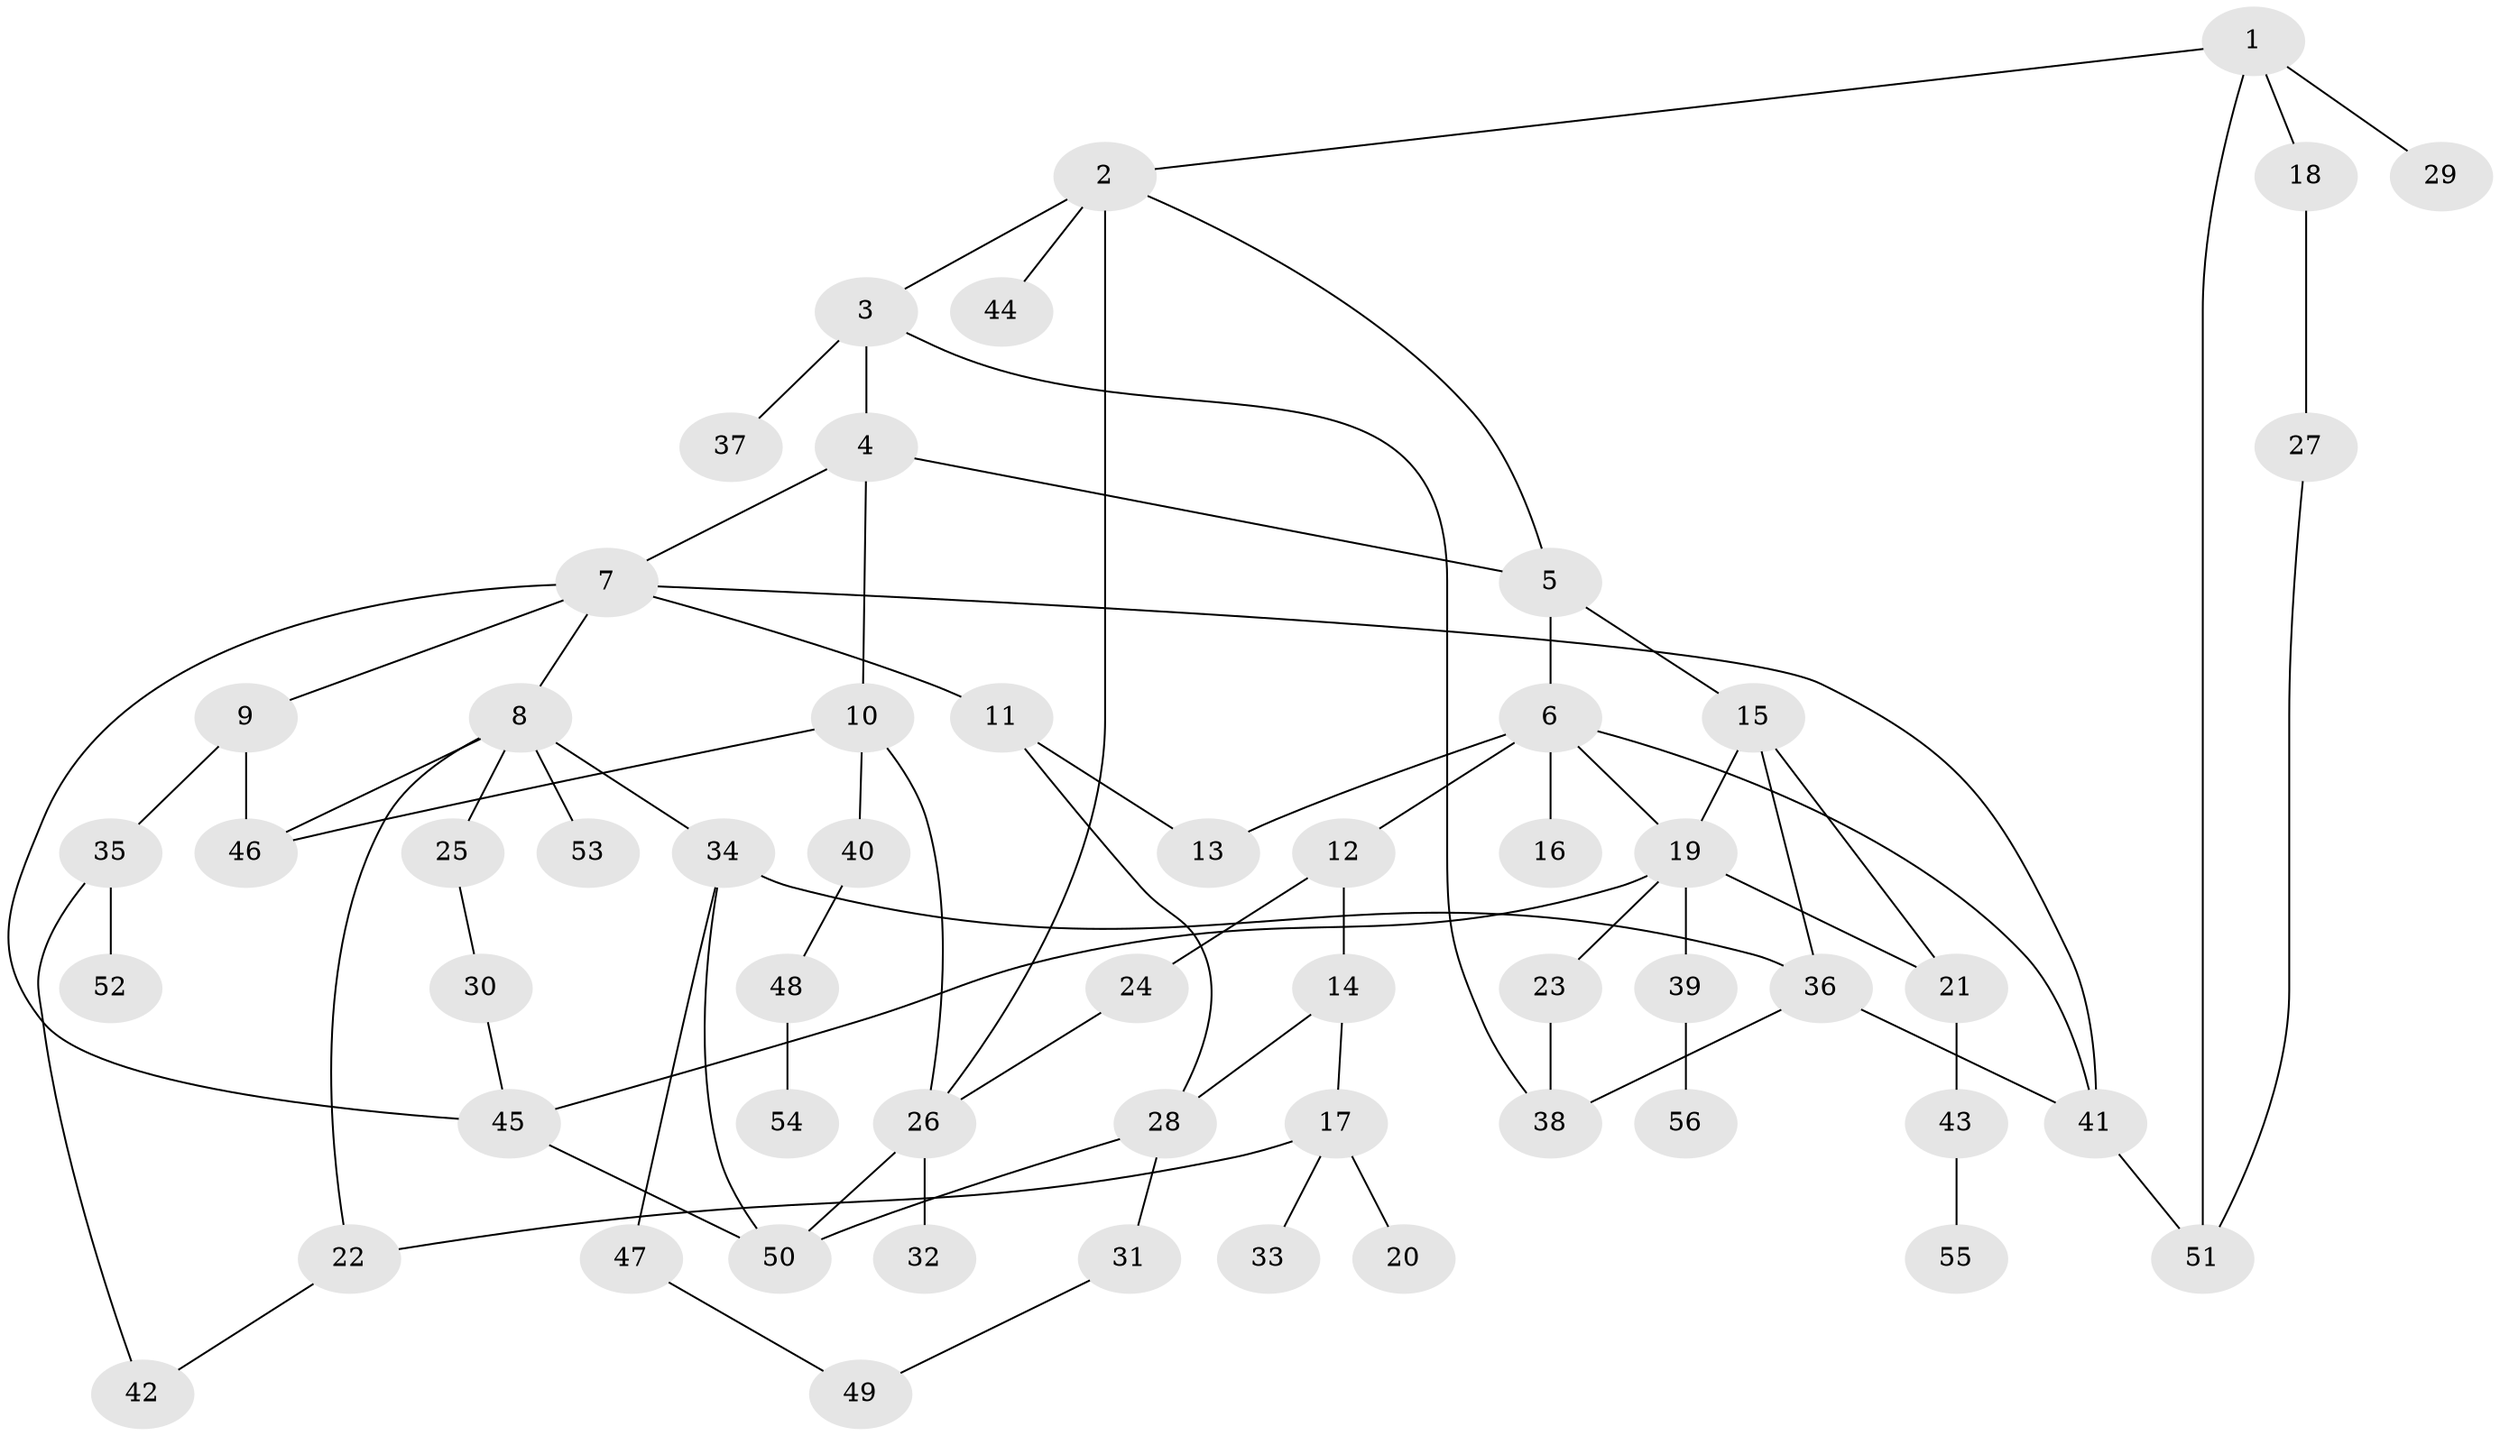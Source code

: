 // coarse degree distribution, {3: 0.17142857142857143, 4: 0.14285714285714285, 6: 0.05714285714285714, 8: 0.05714285714285714, 7: 0.05714285714285714, 5: 0.05714285714285714, 1: 0.2857142857142857, 2: 0.17142857142857143}
// Generated by graph-tools (version 1.1) at 2025/23/03/03/25 07:23:33]
// undirected, 56 vertices, 79 edges
graph export_dot {
graph [start="1"]
  node [color=gray90,style=filled];
  1;
  2;
  3;
  4;
  5;
  6;
  7;
  8;
  9;
  10;
  11;
  12;
  13;
  14;
  15;
  16;
  17;
  18;
  19;
  20;
  21;
  22;
  23;
  24;
  25;
  26;
  27;
  28;
  29;
  30;
  31;
  32;
  33;
  34;
  35;
  36;
  37;
  38;
  39;
  40;
  41;
  42;
  43;
  44;
  45;
  46;
  47;
  48;
  49;
  50;
  51;
  52;
  53;
  54;
  55;
  56;
  1 -- 2;
  1 -- 18;
  1 -- 29;
  1 -- 51;
  2 -- 3;
  2 -- 44;
  2 -- 5;
  2 -- 26;
  3 -- 4;
  3 -- 37;
  3 -- 38;
  4 -- 5;
  4 -- 7;
  4 -- 10;
  5 -- 6;
  5 -- 15;
  6 -- 12;
  6 -- 13;
  6 -- 16;
  6 -- 19;
  6 -- 41;
  7 -- 8;
  7 -- 9;
  7 -- 11;
  7 -- 41;
  7 -- 45;
  8 -- 22;
  8 -- 25;
  8 -- 34;
  8 -- 53;
  8 -- 46;
  9 -- 35;
  9 -- 46;
  10 -- 26;
  10 -- 40;
  10 -- 46;
  11 -- 28;
  11 -- 13;
  12 -- 14;
  12 -- 24;
  14 -- 17;
  14 -- 28;
  15 -- 21;
  15 -- 36;
  15 -- 19;
  17 -- 20;
  17 -- 33;
  17 -- 22;
  18 -- 27;
  19 -- 23;
  19 -- 39;
  19 -- 21;
  19 -- 45;
  21 -- 43;
  22 -- 42;
  23 -- 38;
  24 -- 26;
  25 -- 30;
  26 -- 32;
  26 -- 50;
  27 -- 51;
  28 -- 31;
  28 -- 50;
  30 -- 45;
  31 -- 49;
  34 -- 47;
  34 -- 36;
  34 -- 50;
  35 -- 42;
  35 -- 52;
  36 -- 38;
  36 -- 41;
  39 -- 56;
  40 -- 48;
  41 -- 51;
  43 -- 55;
  45 -- 50;
  47 -- 49;
  48 -- 54;
}
